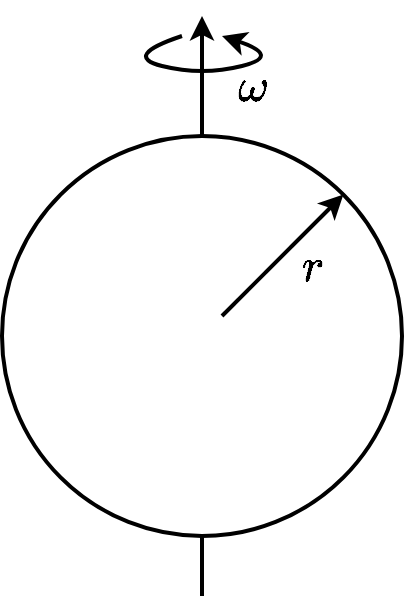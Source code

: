 <mxfile version="15.7.3" type="device"><diagram id="Q7xjLautZ7xhiJ3X_oaf" name="Seite-1"><mxGraphModel dx="786" dy="534" grid="1" gridSize="10" guides="1" tooltips="1" connect="1" arrows="1" fold="1" page="1" pageScale="1" pageWidth="827" pageHeight="1169" math="1" shadow="0"><root><mxCell id="0"/><mxCell id="1" parent="0"/><mxCell id="L29_nMh--bNw3mvDWvqI-2" value="" style="endArrow=classic;html=1;rounded=0;strokeWidth=2;" parent="1" edge="1"><mxGeometry width="50" height="50" relative="1" as="geometry"><mxPoint x="440" y="390" as="sourcePoint"/><mxPoint x="440" y="100" as="targetPoint"/></mxGeometry></mxCell><mxCell id="L29_nMh--bNw3mvDWvqI-5" value="" style="endArrow=classic;html=1;fontSize=20;strokeWidth=2;curved=1;" parent="1" edge="1"><mxGeometry width="50" height="50" relative="1" as="geometry"><mxPoint x="430" y="110" as="sourcePoint"/><mxPoint x="450" y="110" as="targetPoint"/><Array as="points"><mxPoint x="400" y="120"/><mxPoint x="440" y="130"/><mxPoint x="480" y="120"/></Array></mxGeometry></mxCell><mxCell id="L29_nMh--bNw3mvDWvqI-6" value="$$\omega$$" style="text;html=1;resizable=0;autosize=1;align=center;verticalAlign=middle;points=[];fillColor=none;strokeColor=none;rounded=0;fontSize=20;" parent="1" vertex="1"><mxGeometry x="400" y="120" width="130" height="30" as="geometry"/></mxCell><mxCell id="58YJjJ_3x1OXzeiFFAMp-1" value="" style="ellipse;whiteSpace=wrap;html=1;aspect=fixed;strokeWidth=2;" vertex="1" parent="1"><mxGeometry x="340" y="160" width="200" height="200" as="geometry"/></mxCell><mxCell id="58YJjJ_3x1OXzeiFFAMp-2" value="" style="endArrow=classic;html=1;rounded=0;entryX=1;entryY=0;entryDx=0;entryDy=0;strokeWidth=2;" edge="1" parent="1" target="58YJjJ_3x1OXzeiFFAMp-1"><mxGeometry width="50" height="50" relative="1" as="geometry"><mxPoint x="450" y="250" as="sourcePoint"/><mxPoint x="430" y="270" as="targetPoint"/></mxGeometry></mxCell><mxCell id="58YJjJ_3x1OXzeiFFAMp-3" value="$$r$$" style="text;html=1;resizable=0;autosize=1;align=center;verticalAlign=middle;points=[];fillColor=none;strokeColor=none;rounded=0;fontSize=20;" vertex="1" parent="1"><mxGeometry x="460" y="210" width="70" height="30" as="geometry"/></mxCell></root></mxGraphModel></diagram></mxfile>